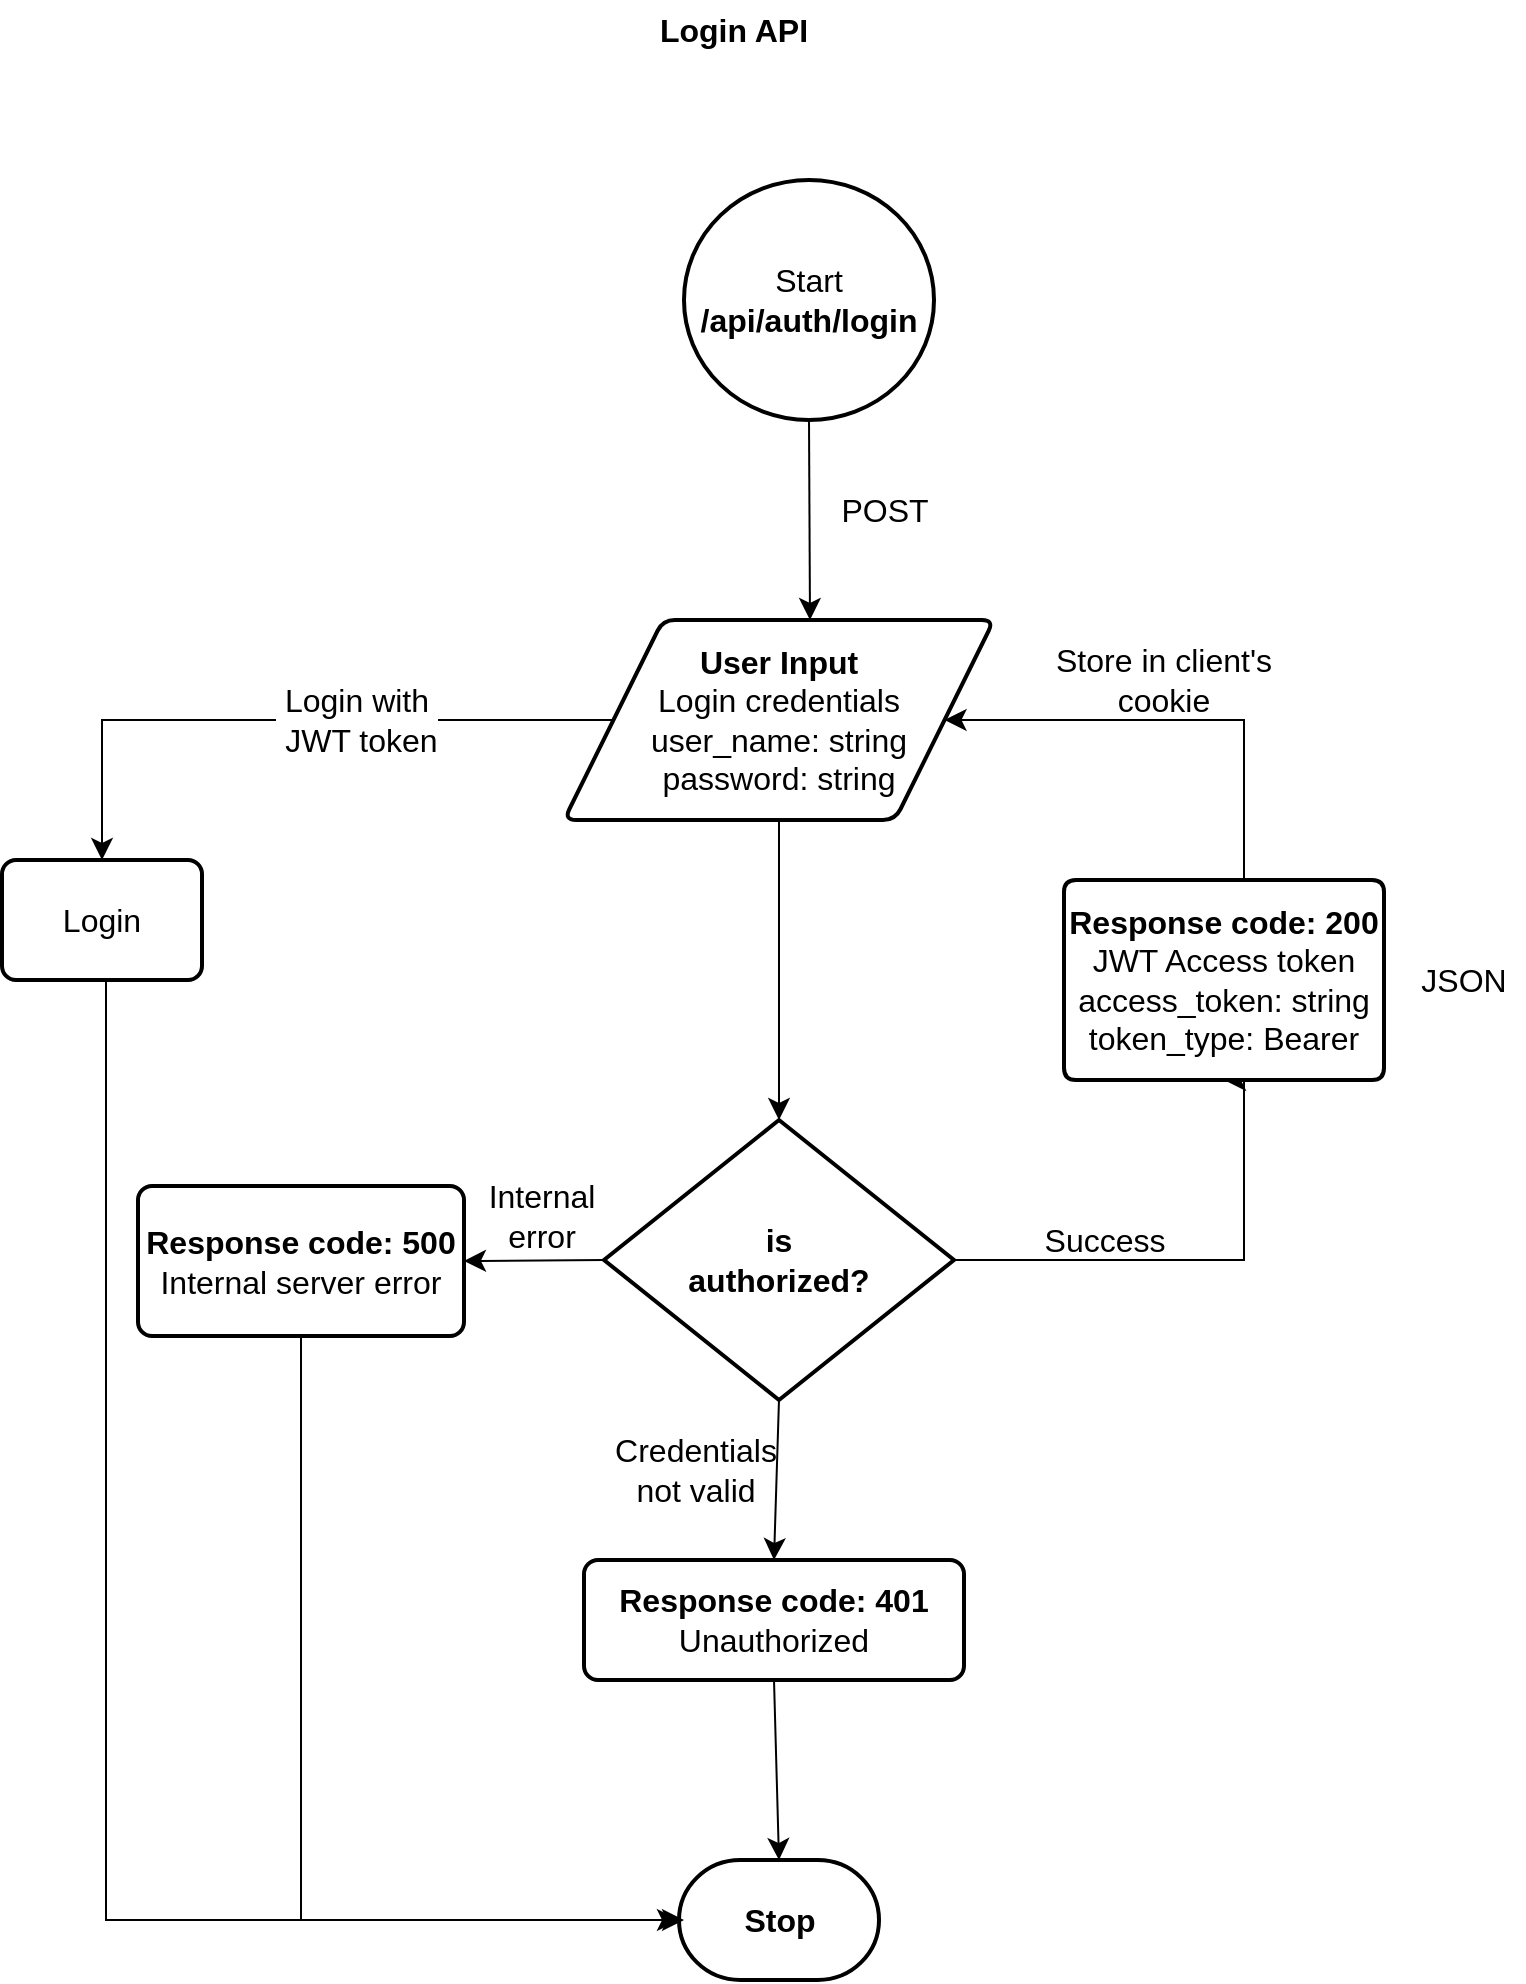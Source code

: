 <mxfile version="21.1.1" type="device">
  <diagram name="Page-1" id="JCEGxdFOgvOAtDUVBZYm">
    <mxGraphModel dx="1560" dy="864" grid="1" gridSize="10" guides="1" tooltips="1" connect="1" arrows="1" fold="1" page="1" pageScale="1" pageWidth="850" pageHeight="1100" math="0" shadow="0">
      <root>
        <mxCell id="0" />
        <mxCell id="1" parent="0" />
        <mxCell id="HDsGMQWWcjxy8k_yasPS-3" value="Start&lt;br&gt;&lt;b&gt;/api/auth/login&lt;/b&gt;" style="strokeWidth=2;html=1;shape=mxgraph.flowchart.start_2;whiteSpace=wrap;fontSize=16;" parent="1" vertex="1">
          <mxGeometry x="390" y="150" width="125" height="120" as="geometry" />
        </mxCell>
        <mxCell id="HDsGMQWWcjxy8k_yasPS-4" value="&lt;b&gt;User&lt;/b&gt; &lt;b&gt;Input&lt;br&gt;&lt;/b&gt;Login credentials&lt;br&gt;user_name: string&lt;br&gt;password: string" style="shape=parallelogram;html=1;strokeWidth=2;perimeter=parallelogramPerimeter;whiteSpace=wrap;rounded=1;arcSize=12;size=0.23;fontSize=16;" parent="1" vertex="1">
          <mxGeometry x="330" y="370" width="215" height="100" as="geometry" />
        </mxCell>
        <mxCell id="HDsGMQWWcjxy8k_yasPS-5" value="&lt;b&gt;Login API&lt;/b&gt;" style="text;html=1;strokeColor=none;fillColor=none;align=center;verticalAlign=middle;whiteSpace=wrap;rounded=0;fontSize=16;" parent="1" vertex="1">
          <mxGeometry x="325" y="60" width="180" height="30" as="geometry" />
        </mxCell>
        <mxCell id="HDsGMQWWcjxy8k_yasPS-7" value="" style="endArrow=classic;html=1;rounded=0;fontSize=12;startSize=8;endSize=8;curved=1;exitX=0.5;exitY=1;exitDx=0;exitDy=0;exitPerimeter=0;" parent="1" source="HDsGMQWWcjxy8k_yasPS-3" edge="1">
          <mxGeometry width="50" height="50" relative="1" as="geometry">
            <mxPoint x="515" y="410" as="sourcePoint" />
            <mxPoint x="453" y="370" as="targetPoint" />
          </mxGeometry>
        </mxCell>
        <mxCell id="HDsGMQWWcjxy8k_yasPS-8" value="&lt;b&gt;is&lt;br&gt;authorized?&lt;/b&gt;" style="strokeWidth=2;html=1;shape=mxgraph.flowchart.decision;whiteSpace=wrap;fontSize=16;" parent="1" vertex="1">
          <mxGeometry x="350" y="620" width="175" height="140" as="geometry" />
        </mxCell>
        <mxCell id="HDsGMQWWcjxy8k_yasPS-9" value="" style="endArrow=classic;html=1;rounded=0;fontSize=12;startSize=8;endSize=8;curved=1;entryX=0.5;entryY=0;entryDx=0;entryDy=0;entryPerimeter=0;exitX=0.5;exitY=1;exitDx=0;exitDy=0;" parent="1" source="HDsGMQWWcjxy8k_yasPS-4" target="HDsGMQWWcjxy8k_yasPS-8" edge="1">
          <mxGeometry width="50" height="50" relative="1" as="geometry">
            <mxPoint x="440" y="480" as="sourcePoint" />
            <mxPoint x="420" y="410" as="targetPoint" />
          </mxGeometry>
        </mxCell>
        <mxCell id="HDsGMQWWcjxy8k_yasPS-10" value="" style="endArrow=classic;html=1;rounded=0;fontSize=12;startSize=8;endSize=8;exitX=1;exitY=0.5;exitDx=0;exitDy=0;exitPerimeter=0;edgeStyle=elbowEdgeStyle;entryX=0.5;entryY=1;entryDx=0;entryDy=0;" parent="1" source="HDsGMQWWcjxy8k_yasPS-8" target="HDsGMQWWcjxy8k_yasPS-14" edge="1">
          <mxGeometry width="50" height="50" relative="1" as="geometry">
            <mxPoint x="370" y="460" as="sourcePoint" />
            <mxPoint x="670" y="630" as="targetPoint" />
            <Array as="points">
              <mxPoint x="670" y="640" />
            </Array>
          </mxGeometry>
        </mxCell>
        <mxCell id="HDsGMQWWcjxy8k_yasPS-13" value="" style="endArrow=classic;html=1;rounded=0;fontSize=12;startSize=8;endSize=8;exitX=0.5;exitY=0;exitDx=0;exitDy=0;entryX=1;entryY=0.5;entryDx=0;entryDy=0;edgeStyle=orthogonalEdgeStyle;" parent="1" source="HDsGMQWWcjxy8k_yasPS-14" target="HDsGMQWWcjxy8k_yasPS-4" edge="1">
          <mxGeometry width="50" height="50" relative="1" as="geometry">
            <mxPoint x="660" y="500" as="sourcePoint" />
            <mxPoint x="440" y="410" as="targetPoint" />
            <Array as="points">
              <mxPoint x="670" y="420" />
            </Array>
          </mxGeometry>
        </mxCell>
        <mxCell id="HDsGMQWWcjxy8k_yasPS-14" value="&lt;b&gt;Response code: 200&lt;/b&gt;&lt;br&gt;JWT Access token&lt;br&gt;access_token: string&lt;br&gt;token_type: Bearer" style="shape=parallelogram;html=1;strokeWidth=2;perimeter=parallelogramPerimeter;whiteSpace=wrap;rounded=1;arcSize=12;size=0;fontSize=16;" parent="1" vertex="1">
          <mxGeometry x="580" y="500" width="160" height="100" as="geometry" />
        </mxCell>
        <mxCell id="HDsGMQWWcjxy8k_yasPS-15" value="Success" style="text;html=1;align=center;verticalAlign=middle;resizable=0;points=[];autosize=1;strokeColor=none;fillColor=none;fontSize=16;" parent="1" vertex="1">
          <mxGeometry x="560" y="665" width="80" height="30" as="geometry" />
        </mxCell>
        <mxCell id="HDsGMQWWcjxy8k_yasPS-17" value="POST" style="text;html=1;align=center;verticalAlign=middle;resizable=0;points=[];autosize=1;strokeColor=none;fillColor=none;fontSize=16;" parent="1" vertex="1">
          <mxGeometry x="455" y="300" width="70" height="30" as="geometry" />
        </mxCell>
        <mxCell id="HDsGMQWWcjxy8k_yasPS-19" value="Login" style="rounded=1;whiteSpace=wrap;html=1;absoluteArcSize=1;arcSize=14;strokeWidth=2;fontSize=16;" parent="1" vertex="1">
          <mxGeometry x="49" y="490" width="100" height="60" as="geometry" />
        </mxCell>
        <mxCell id="HDsGMQWWcjxy8k_yasPS-20" value="" style="endArrow=classic;html=1;rounded=0;fontSize=12;startSize=8;endSize=8;exitX=0;exitY=0.5;exitDx=0;exitDy=0;entryX=0.5;entryY=0;entryDx=0;entryDy=0;edgeStyle=orthogonalEdgeStyle;" parent="1" source="HDsGMQWWcjxy8k_yasPS-4" target="HDsGMQWWcjxy8k_yasPS-19" edge="1">
          <mxGeometry width="50" height="50" relative="1" as="geometry">
            <mxPoint x="340" y="710" as="sourcePoint" />
            <mxPoint x="390" y="660" as="targetPoint" />
          </mxGeometry>
        </mxCell>
        <mxCell id="HDsGMQWWcjxy8k_yasPS-22" value="Login with&lt;br&gt;&amp;nbsp;JWT token" style="edgeLabel;html=1;align=center;verticalAlign=middle;resizable=0;points=[];fontSize=16;" parent="HDsGMQWWcjxy8k_yasPS-20" vertex="1" connectable="0">
          <mxGeometry x="-0.014" y="1" relative="1" as="geometry">
            <mxPoint x="32" y="-1" as="offset" />
          </mxGeometry>
        </mxCell>
        <mxCell id="HDsGMQWWcjxy8k_yasPS-23" value="&lt;b&gt;Response code: 401&lt;/b&gt;&lt;br&gt;Unauthorized" style="rounded=1;whiteSpace=wrap;html=1;absoluteArcSize=1;arcSize=14;strokeWidth=2;fontSize=16;" parent="1" vertex="1">
          <mxGeometry x="340" y="840" width="190" height="60" as="geometry" />
        </mxCell>
        <mxCell id="HDsGMQWWcjxy8k_yasPS-24" value="" style="endArrow=classic;html=1;rounded=0;fontSize=12;startSize=8;endSize=8;curved=1;exitX=0.5;exitY=1;exitDx=0;exitDy=0;exitPerimeter=0;entryX=0.5;entryY=0;entryDx=0;entryDy=0;" parent="1" source="HDsGMQWWcjxy8k_yasPS-8" target="HDsGMQWWcjxy8k_yasPS-23" edge="1">
          <mxGeometry width="50" height="50" relative="1" as="geometry">
            <mxPoint x="410" y="660" as="sourcePoint" />
            <mxPoint x="460" y="610" as="targetPoint" />
          </mxGeometry>
        </mxCell>
        <mxCell id="HDsGMQWWcjxy8k_yasPS-25" value="&lt;b&gt;Response code: 500&lt;/b&gt;&lt;br&gt;Internal server error" style="rounded=1;whiteSpace=wrap;html=1;absoluteArcSize=1;arcSize=14;strokeWidth=2;fontSize=16;" parent="1" vertex="1">
          <mxGeometry x="117" y="653" width="163" height="75" as="geometry" />
        </mxCell>
        <mxCell id="HDsGMQWWcjxy8k_yasPS-26" value="&lt;b&gt;Stop&lt;/b&gt;" style="strokeWidth=2;html=1;shape=mxgraph.flowchart.terminator;whiteSpace=wrap;fontSize=16;" parent="1" vertex="1">
          <mxGeometry x="387.5" y="990" width="100" height="60" as="geometry" />
        </mxCell>
        <mxCell id="HDsGMQWWcjxy8k_yasPS-33" value="" style="endArrow=classic;html=1;rounded=0;fontSize=12;startSize=8;endSize=8;curved=1;entryX=0.5;entryY=0;entryDx=0;entryDy=0;entryPerimeter=0;exitX=0.5;exitY=1;exitDx=0;exitDy=0;" parent="1" source="HDsGMQWWcjxy8k_yasPS-23" target="HDsGMQWWcjxy8k_yasPS-26" edge="1">
          <mxGeometry width="50" height="50" relative="1" as="geometry">
            <mxPoint x="390" y="860" as="sourcePoint" />
            <mxPoint x="440" y="810" as="targetPoint" />
          </mxGeometry>
        </mxCell>
        <mxCell id="HDsGMQWWcjxy8k_yasPS-34" value="" style="endArrow=classic;html=1;rounded=0;fontSize=12;startSize=8;endSize=8;curved=1;exitX=0;exitY=0.5;exitDx=0;exitDy=0;exitPerimeter=0;entryX=1;entryY=0.5;entryDx=0;entryDy=0;" parent="1" source="HDsGMQWWcjxy8k_yasPS-8" target="HDsGMQWWcjxy8k_yasPS-25" edge="1">
          <mxGeometry width="50" height="50" relative="1" as="geometry">
            <mxPoint x="390" y="860" as="sourcePoint" />
            <mxPoint x="440" y="810" as="targetPoint" />
          </mxGeometry>
        </mxCell>
        <mxCell id="HDsGMQWWcjxy8k_yasPS-35" value="" style="endArrow=classic;html=1;rounded=0;fontSize=12;startSize=8;endSize=8;exitX=0.5;exitY=1;exitDx=0;exitDy=0;entryX=0;entryY=0.5;entryDx=0;entryDy=0;entryPerimeter=0;edgeStyle=orthogonalEdgeStyle;" parent="1" source="HDsGMQWWcjxy8k_yasPS-25" target="HDsGMQWWcjxy8k_yasPS-26" edge="1">
          <mxGeometry width="50" height="50" relative="1" as="geometry">
            <mxPoint x="390" y="860" as="sourcePoint" />
            <mxPoint x="440" y="810" as="targetPoint" />
          </mxGeometry>
        </mxCell>
        <mxCell id="HDsGMQWWcjxy8k_yasPS-37" value="Credentials not valid" style="text;html=1;strokeColor=none;fillColor=none;align=center;verticalAlign=middle;whiteSpace=wrap;rounded=0;fontSize=16;" parent="1" vertex="1">
          <mxGeometry x="361" y="780" width="70" height="30" as="geometry" />
        </mxCell>
        <mxCell id="4T8N0-NrFXmGZsje0uro-3" style="edgeStyle=elbowEdgeStyle;rounded=0;orthogonalLoop=1;jettySize=auto;html=1;fontSize=12;startSize=8;endSize=8;exitX=0.5;exitY=1;exitDx=0;exitDy=0;" parent="1" source="HDsGMQWWcjxy8k_yasPS-19" edge="1">
          <mxGeometry relative="1" as="geometry">
            <mxPoint x="101" y="540" as="sourcePoint" />
            <mxPoint x="390" y="1020" as="targetPoint" />
            <Array as="points">
              <mxPoint x="101" y="1020" />
              <mxPoint x="101" y="820" />
            </Array>
          </mxGeometry>
        </mxCell>
        <mxCell id="HDsGMQWWcjxy8k_yasPS-39" value="Internal error" style="text;html=1;strokeColor=none;fillColor=none;align=center;verticalAlign=middle;whiteSpace=wrap;rounded=0;fontSize=16;" parent="1" vertex="1">
          <mxGeometry x="289" y="653" width="60" height="30" as="geometry" />
        </mxCell>
        <mxCell id="HDsGMQWWcjxy8k_yasPS-43" value="Store in client&#39;s cookie" style="text;html=1;strokeColor=none;fillColor=none;align=center;verticalAlign=middle;whiteSpace=wrap;rounded=0;fontSize=16;" parent="1" vertex="1">
          <mxGeometry x="570" y="380" width="120" height="40" as="geometry" />
        </mxCell>
        <mxCell id="4T8N0-NrFXmGZsje0uro-1" value="JSON" style="text;html=1;strokeColor=none;fillColor=none;align=center;verticalAlign=middle;whiteSpace=wrap;rounded=0;fontSize=16;" parent="1" vertex="1">
          <mxGeometry x="750" y="535" width="60" height="30" as="geometry" />
        </mxCell>
      </root>
    </mxGraphModel>
  </diagram>
</mxfile>
